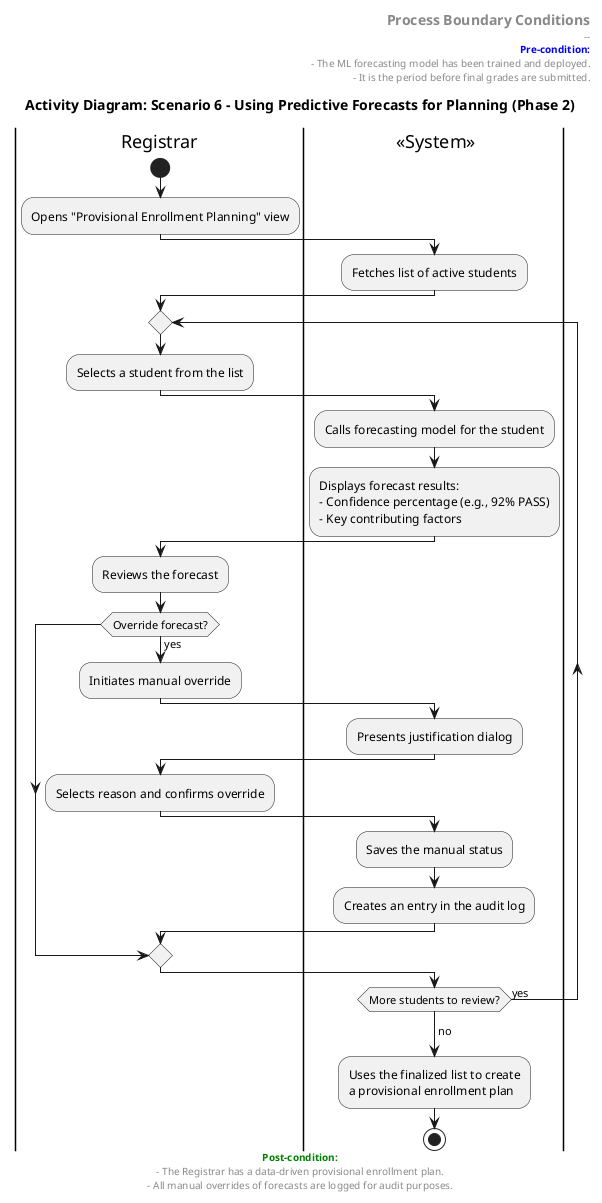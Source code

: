 @startuml
title Activity Diagram: Scenario 6 - Using Predictive Forecasts for Planning (Phase 2)

header
  <font size=14><b>Process Boundary Conditions</b></font>
  --
  <font color=blue><b>Pre-condition:</b></font>
  - The ML forecasting model has been trained and deployed.
  - It is the period before final grades are submitted.
endheader

footer
  <font color=green><b>Post-condition:</b></font>
  - The Registrar has a data-driven provisional enrollment plan.
  - All manual overrides of forecasts are logged for audit purposes.
endfooter

skinparam activity {
    BackgroundColor<<System>> LightBlue
    BorderColor<<System>> #0000FF
    BackgroundColor<<Registrar>> Beige
    BorderColor<<Registrar>> #8B4513
}

|Registrar|
start
:Opens "Provisional Enrollment Planning" view;

|System| <<System>>
:Fetches list of active students;

|Registrar|
repeat
  :Selects a student from the list;
  |System| <<System>>
  :Calls forecasting model for the student;
  :Displays forecast results:\n- Confidence percentage (e.g., 92% PASS)\n- Key contributing factors;
  |Registrar|
  :Reviews the forecast;
  if (Override forecast?) then (yes)
    :Initiates manual override;
    |System| <<System>>
    :Presents justification dialog;
    |Registrar|
    :Selects reason and confirms override;
    |System| <<System>>
    :Saves the manual status;
    :Creates an entry in the audit log;
  endif
repeat while (More students to review?) is (yes)
-> no;

:Uses the finalized list to create\na provisional enrollment plan;
stop
@enduml
